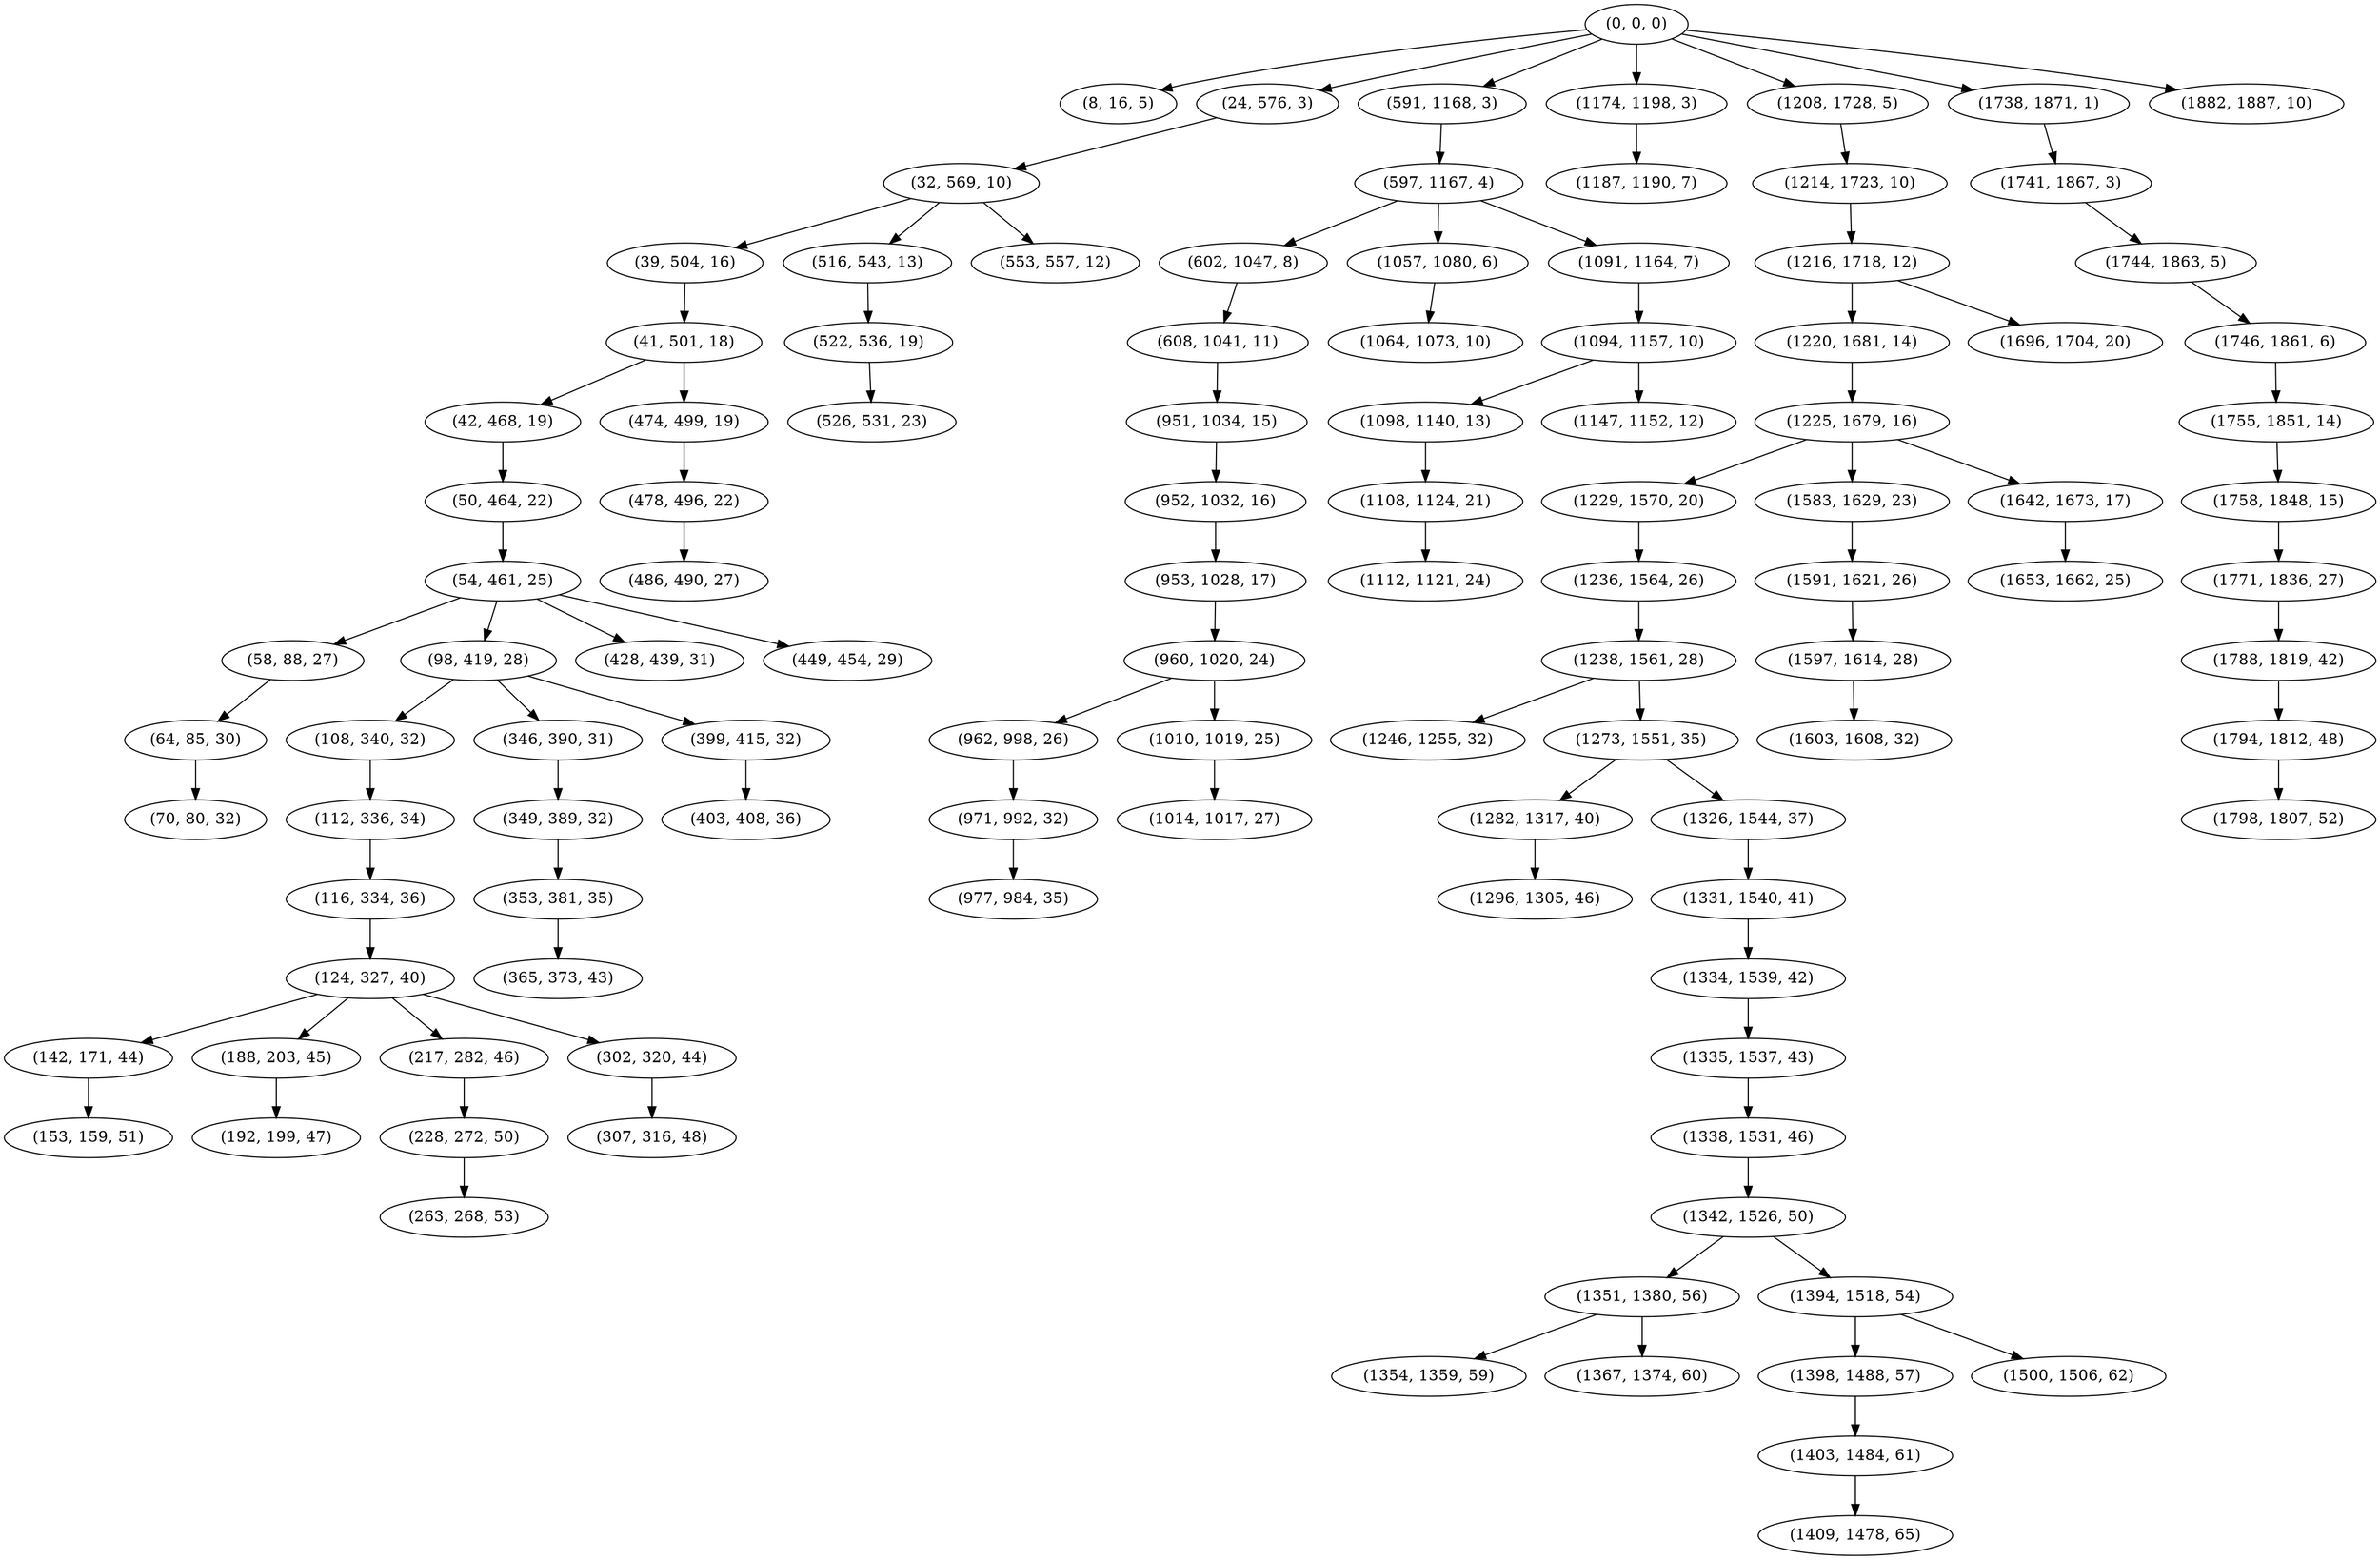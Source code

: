 digraph tree {
    "(0, 0, 0)";
    "(8, 16, 5)";
    "(24, 576, 3)";
    "(32, 569, 10)";
    "(39, 504, 16)";
    "(41, 501, 18)";
    "(42, 468, 19)";
    "(50, 464, 22)";
    "(54, 461, 25)";
    "(58, 88, 27)";
    "(64, 85, 30)";
    "(70, 80, 32)";
    "(98, 419, 28)";
    "(108, 340, 32)";
    "(112, 336, 34)";
    "(116, 334, 36)";
    "(124, 327, 40)";
    "(142, 171, 44)";
    "(153, 159, 51)";
    "(188, 203, 45)";
    "(192, 199, 47)";
    "(217, 282, 46)";
    "(228, 272, 50)";
    "(263, 268, 53)";
    "(302, 320, 44)";
    "(307, 316, 48)";
    "(346, 390, 31)";
    "(349, 389, 32)";
    "(353, 381, 35)";
    "(365, 373, 43)";
    "(399, 415, 32)";
    "(403, 408, 36)";
    "(428, 439, 31)";
    "(449, 454, 29)";
    "(474, 499, 19)";
    "(478, 496, 22)";
    "(486, 490, 27)";
    "(516, 543, 13)";
    "(522, 536, 19)";
    "(526, 531, 23)";
    "(553, 557, 12)";
    "(591, 1168, 3)";
    "(597, 1167, 4)";
    "(602, 1047, 8)";
    "(608, 1041, 11)";
    "(951, 1034, 15)";
    "(952, 1032, 16)";
    "(953, 1028, 17)";
    "(960, 1020, 24)";
    "(962, 998, 26)";
    "(971, 992, 32)";
    "(977, 984, 35)";
    "(1010, 1019, 25)";
    "(1014, 1017, 27)";
    "(1057, 1080, 6)";
    "(1064, 1073, 10)";
    "(1091, 1164, 7)";
    "(1094, 1157, 10)";
    "(1098, 1140, 13)";
    "(1108, 1124, 21)";
    "(1112, 1121, 24)";
    "(1147, 1152, 12)";
    "(1174, 1198, 3)";
    "(1187, 1190, 7)";
    "(1208, 1728, 5)";
    "(1214, 1723, 10)";
    "(1216, 1718, 12)";
    "(1220, 1681, 14)";
    "(1225, 1679, 16)";
    "(1229, 1570, 20)";
    "(1236, 1564, 26)";
    "(1238, 1561, 28)";
    "(1246, 1255, 32)";
    "(1273, 1551, 35)";
    "(1282, 1317, 40)";
    "(1296, 1305, 46)";
    "(1326, 1544, 37)";
    "(1331, 1540, 41)";
    "(1334, 1539, 42)";
    "(1335, 1537, 43)";
    "(1338, 1531, 46)";
    "(1342, 1526, 50)";
    "(1351, 1380, 56)";
    "(1354, 1359, 59)";
    "(1367, 1374, 60)";
    "(1394, 1518, 54)";
    "(1398, 1488, 57)";
    "(1403, 1484, 61)";
    "(1409, 1478, 65)";
    "(1500, 1506, 62)";
    "(1583, 1629, 23)";
    "(1591, 1621, 26)";
    "(1597, 1614, 28)";
    "(1603, 1608, 32)";
    "(1642, 1673, 17)";
    "(1653, 1662, 25)";
    "(1696, 1704, 20)";
    "(1738, 1871, 1)";
    "(1741, 1867, 3)";
    "(1744, 1863, 5)";
    "(1746, 1861, 6)";
    "(1755, 1851, 14)";
    "(1758, 1848, 15)";
    "(1771, 1836, 27)";
    "(1788, 1819, 42)";
    "(1794, 1812, 48)";
    "(1798, 1807, 52)";
    "(1882, 1887, 10)";
    "(0, 0, 0)" -> "(8, 16, 5)";
    "(0, 0, 0)" -> "(24, 576, 3)";
    "(0, 0, 0)" -> "(591, 1168, 3)";
    "(0, 0, 0)" -> "(1174, 1198, 3)";
    "(0, 0, 0)" -> "(1208, 1728, 5)";
    "(0, 0, 0)" -> "(1738, 1871, 1)";
    "(0, 0, 0)" -> "(1882, 1887, 10)";
    "(24, 576, 3)" -> "(32, 569, 10)";
    "(32, 569, 10)" -> "(39, 504, 16)";
    "(32, 569, 10)" -> "(516, 543, 13)";
    "(32, 569, 10)" -> "(553, 557, 12)";
    "(39, 504, 16)" -> "(41, 501, 18)";
    "(41, 501, 18)" -> "(42, 468, 19)";
    "(41, 501, 18)" -> "(474, 499, 19)";
    "(42, 468, 19)" -> "(50, 464, 22)";
    "(50, 464, 22)" -> "(54, 461, 25)";
    "(54, 461, 25)" -> "(58, 88, 27)";
    "(54, 461, 25)" -> "(98, 419, 28)";
    "(54, 461, 25)" -> "(428, 439, 31)";
    "(54, 461, 25)" -> "(449, 454, 29)";
    "(58, 88, 27)" -> "(64, 85, 30)";
    "(64, 85, 30)" -> "(70, 80, 32)";
    "(98, 419, 28)" -> "(108, 340, 32)";
    "(98, 419, 28)" -> "(346, 390, 31)";
    "(98, 419, 28)" -> "(399, 415, 32)";
    "(108, 340, 32)" -> "(112, 336, 34)";
    "(112, 336, 34)" -> "(116, 334, 36)";
    "(116, 334, 36)" -> "(124, 327, 40)";
    "(124, 327, 40)" -> "(142, 171, 44)";
    "(124, 327, 40)" -> "(188, 203, 45)";
    "(124, 327, 40)" -> "(217, 282, 46)";
    "(124, 327, 40)" -> "(302, 320, 44)";
    "(142, 171, 44)" -> "(153, 159, 51)";
    "(188, 203, 45)" -> "(192, 199, 47)";
    "(217, 282, 46)" -> "(228, 272, 50)";
    "(228, 272, 50)" -> "(263, 268, 53)";
    "(302, 320, 44)" -> "(307, 316, 48)";
    "(346, 390, 31)" -> "(349, 389, 32)";
    "(349, 389, 32)" -> "(353, 381, 35)";
    "(353, 381, 35)" -> "(365, 373, 43)";
    "(399, 415, 32)" -> "(403, 408, 36)";
    "(474, 499, 19)" -> "(478, 496, 22)";
    "(478, 496, 22)" -> "(486, 490, 27)";
    "(516, 543, 13)" -> "(522, 536, 19)";
    "(522, 536, 19)" -> "(526, 531, 23)";
    "(591, 1168, 3)" -> "(597, 1167, 4)";
    "(597, 1167, 4)" -> "(602, 1047, 8)";
    "(597, 1167, 4)" -> "(1057, 1080, 6)";
    "(597, 1167, 4)" -> "(1091, 1164, 7)";
    "(602, 1047, 8)" -> "(608, 1041, 11)";
    "(608, 1041, 11)" -> "(951, 1034, 15)";
    "(951, 1034, 15)" -> "(952, 1032, 16)";
    "(952, 1032, 16)" -> "(953, 1028, 17)";
    "(953, 1028, 17)" -> "(960, 1020, 24)";
    "(960, 1020, 24)" -> "(962, 998, 26)";
    "(960, 1020, 24)" -> "(1010, 1019, 25)";
    "(962, 998, 26)" -> "(971, 992, 32)";
    "(971, 992, 32)" -> "(977, 984, 35)";
    "(1010, 1019, 25)" -> "(1014, 1017, 27)";
    "(1057, 1080, 6)" -> "(1064, 1073, 10)";
    "(1091, 1164, 7)" -> "(1094, 1157, 10)";
    "(1094, 1157, 10)" -> "(1098, 1140, 13)";
    "(1094, 1157, 10)" -> "(1147, 1152, 12)";
    "(1098, 1140, 13)" -> "(1108, 1124, 21)";
    "(1108, 1124, 21)" -> "(1112, 1121, 24)";
    "(1174, 1198, 3)" -> "(1187, 1190, 7)";
    "(1208, 1728, 5)" -> "(1214, 1723, 10)";
    "(1214, 1723, 10)" -> "(1216, 1718, 12)";
    "(1216, 1718, 12)" -> "(1220, 1681, 14)";
    "(1216, 1718, 12)" -> "(1696, 1704, 20)";
    "(1220, 1681, 14)" -> "(1225, 1679, 16)";
    "(1225, 1679, 16)" -> "(1229, 1570, 20)";
    "(1225, 1679, 16)" -> "(1583, 1629, 23)";
    "(1225, 1679, 16)" -> "(1642, 1673, 17)";
    "(1229, 1570, 20)" -> "(1236, 1564, 26)";
    "(1236, 1564, 26)" -> "(1238, 1561, 28)";
    "(1238, 1561, 28)" -> "(1246, 1255, 32)";
    "(1238, 1561, 28)" -> "(1273, 1551, 35)";
    "(1273, 1551, 35)" -> "(1282, 1317, 40)";
    "(1273, 1551, 35)" -> "(1326, 1544, 37)";
    "(1282, 1317, 40)" -> "(1296, 1305, 46)";
    "(1326, 1544, 37)" -> "(1331, 1540, 41)";
    "(1331, 1540, 41)" -> "(1334, 1539, 42)";
    "(1334, 1539, 42)" -> "(1335, 1537, 43)";
    "(1335, 1537, 43)" -> "(1338, 1531, 46)";
    "(1338, 1531, 46)" -> "(1342, 1526, 50)";
    "(1342, 1526, 50)" -> "(1351, 1380, 56)";
    "(1342, 1526, 50)" -> "(1394, 1518, 54)";
    "(1351, 1380, 56)" -> "(1354, 1359, 59)";
    "(1351, 1380, 56)" -> "(1367, 1374, 60)";
    "(1394, 1518, 54)" -> "(1398, 1488, 57)";
    "(1394, 1518, 54)" -> "(1500, 1506, 62)";
    "(1398, 1488, 57)" -> "(1403, 1484, 61)";
    "(1403, 1484, 61)" -> "(1409, 1478, 65)";
    "(1583, 1629, 23)" -> "(1591, 1621, 26)";
    "(1591, 1621, 26)" -> "(1597, 1614, 28)";
    "(1597, 1614, 28)" -> "(1603, 1608, 32)";
    "(1642, 1673, 17)" -> "(1653, 1662, 25)";
    "(1738, 1871, 1)" -> "(1741, 1867, 3)";
    "(1741, 1867, 3)" -> "(1744, 1863, 5)";
    "(1744, 1863, 5)" -> "(1746, 1861, 6)";
    "(1746, 1861, 6)" -> "(1755, 1851, 14)";
    "(1755, 1851, 14)" -> "(1758, 1848, 15)";
    "(1758, 1848, 15)" -> "(1771, 1836, 27)";
    "(1771, 1836, 27)" -> "(1788, 1819, 42)";
    "(1788, 1819, 42)" -> "(1794, 1812, 48)";
    "(1794, 1812, 48)" -> "(1798, 1807, 52)";
}
